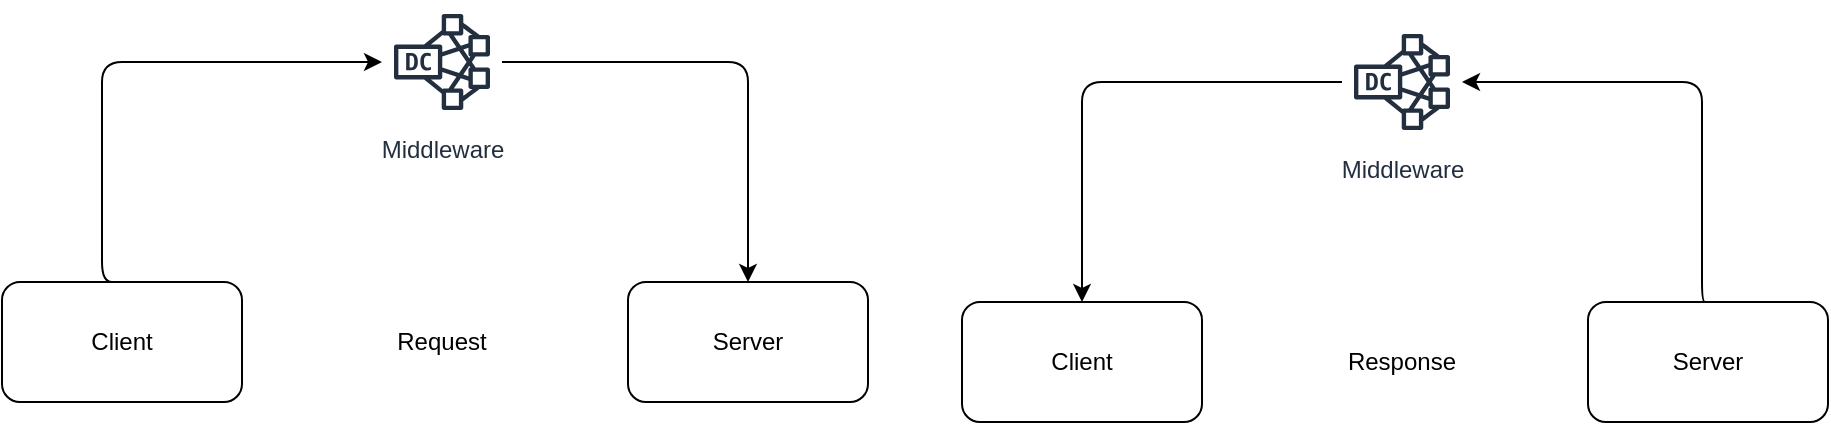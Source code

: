 <mxfile version="12.2.4" pages="1"><diagram id="8ADWqatbI3fXO284d8rm" name="Page-1"><mxGraphModel dx="812" dy="581" grid="1" gridSize="10" guides="1" tooltips="1" connect="1" arrows="1" fold="1" page="1" pageScale="1" pageWidth="827" pageHeight="1169" math="0" shadow="0"><root><mxCell id="0"/><mxCell id="1" parent="0"/><mxCell id="2" value="Client" style="rounded=1;whiteSpace=wrap;html=1;" parent="1" vertex="1"><mxGeometry x="100" y="270" width="120" height="60" as="geometry"/></mxCell><mxCell id="3" value="Server" style="rounded=1;whiteSpace=wrap;html=1;" parent="1" vertex="1"><mxGeometry x="413" y="270" width="120" height="60" as="geometry"/></mxCell><mxCell id="5" value="Middleware" style="outlineConnect=0;fontColor=#232F3E;gradientColor=none;strokeColor=#232F3E;fillColor=#ffffff;dashed=0;verticalLabelPosition=bottom;verticalAlign=top;align=center;html=1;fontSize=12;fontStyle=0;aspect=fixed;shape=mxgraph.aws4.resourceIcon;resIcon=mxgraph.aws4.dense_compute_node;" parent="1" vertex="1"><mxGeometry x="290" y="130" width="60" height="60" as="geometry"/></mxCell><mxCell id="6" value="" style="edgeStyle=elbowEdgeStyle;elbow=horizontal;endArrow=classic;html=1;exitX=0.5;exitY=0;exitDx=0;exitDy=0;entryX=0;entryY=0.5;entryDx=0;entryDy=0;" parent="1" source="2" target="5" edge="1"><mxGeometry width="50" height="50" relative="1" as="geometry"><mxPoint x="90" y="400" as="sourcePoint"/><mxPoint x="140" y="350" as="targetPoint"/><Array as="points"><mxPoint x="150" y="220"/></Array></mxGeometry></mxCell><mxCell id="8" value="" style="edgeStyle=elbowEdgeStyle;elbow=horizontal;endArrow=classic;html=1;exitX=1;exitY=0.5;exitDx=0;exitDy=0;entryX=0.5;entryY=0;entryDx=0;entryDy=0;" parent="1" source="5" target="3" edge="1"><mxGeometry width="50" height="50" relative="1" as="geometry"><mxPoint x="90" y="400" as="sourcePoint"/><mxPoint x="140" y="350" as="targetPoint"/><Array as="points"><mxPoint x="473" y="200"/></Array></mxGeometry></mxCell><mxCell id="9" value="Request" style="text;html=1;strokeColor=none;fillColor=none;align=center;verticalAlign=middle;whiteSpace=wrap;rounded=0;" parent="1" vertex="1"><mxGeometry x="285" y="290" width="70" height="20" as="geometry"/></mxCell><mxCell id="26" value="" style="group" parent="1" vertex="1" connectable="0"><mxGeometry x="580" y="140" width="433" height="200" as="geometry"/></mxCell><mxCell id="17" value="Client" style="rounded=1;whiteSpace=wrap;html=1;" parent="26" vertex="1"><mxGeometry y="140" width="120" height="60" as="geometry"/></mxCell><mxCell id="18" value="Server" style="rounded=1;whiteSpace=wrap;html=1;" parent="26" vertex="1"><mxGeometry x="313" y="140" width="120" height="60" as="geometry"/></mxCell><mxCell id="19" value="Middleware" style="outlineConnect=0;fontColor=#232F3E;gradientColor=none;strokeColor=#232F3E;fillColor=#ffffff;dashed=0;verticalLabelPosition=bottom;verticalAlign=top;align=center;html=1;fontSize=12;fontStyle=0;aspect=fixed;shape=mxgraph.aws4.resourceIcon;resIcon=mxgraph.aws4.dense_compute_node;" parent="26" vertex="1"><mxGeometry x="190" width="60" height="60" as="geometry"/></mxCell><mxCell id="22" value="Response" style="text;html=1;strokeColor=none;fillColor=none;align=center;verticalAlign=middle;whiteSpace=wrap;rounded=0;" parent="26" vertex="1"><mxGeometry x="185" y="160" width="70" height="20" as="geometry"/></mxCell><mxCell id="24" value="" style="edgeStyle=elbowEdgeStyle;elbow=horizontal;endArrow=classic;html=1;exitX=0.5;exitY=0;exitDx=0;exitDy=0;entryX=1;entryY=0.5;entryDx=0;entryDy=0;" parent="26" source="18" target="19" edge="1"><mxGeometry width="50" height="50" relative="1" as="geometry"><mxPoint x="-170" y="276" as="sourcePoint"/><mxPoint x="-120" y="226" as="targetPoint"/><Array as="points"><mxPoint x="370" y="76"/></Array></mxGeometry></mxCell><mxCell id="25" value="" style="edgeStyle=elbowEdgeStyle;elbow=horizontal;endArrow=classic;html=1;exitX=0;exitY=0.5;exitDx=0;exitDy=0;entryX=0.5;entryY=0;entryDx=0;entryDy=0;" parent="26" source="19" target="17" edge="1"><mxGeometry width="50" height="50" relative="1" as="geometry"><mxPoint x="-170" y="276" as="sourcePoint"/><mxPoint x="-120" y="226" as="targetPoint"/><Array as="points"><mxPoint x="60" y="66"/></Array></mxGeometry></mxCell></root></mxGraphModel></diagram></mxfile>